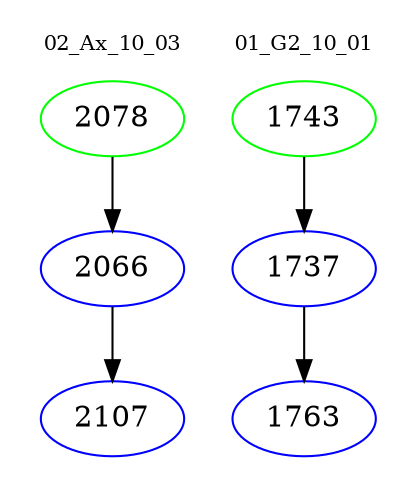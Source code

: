 digraph{
subgraph cluster_0 {
color = white
label = "02_Ax_10_03";
fontsize=10;
T0_2078 [label="2078", color="green"]
T0_2078 -> T0_2066 [color="black"]
T0_2066 [label="2066", color="blue"]
T0_2066 -> T0_2107 [color="black"]
T0_2107 [label="2107", color="blue"]
}
subgraph cluster_1 {
color = white
label = "01_G2_10_01";
fontsize=10;
T1_1743 [label="1743", color="green"]
T1_1743 -> T1_1737 [color="black"]
T1_1737 [label="1737", color="blue"]
T1_1737 -> T1_1763 [color="black"]
T1_1763 [label="1763", color="blue"]
}
}
